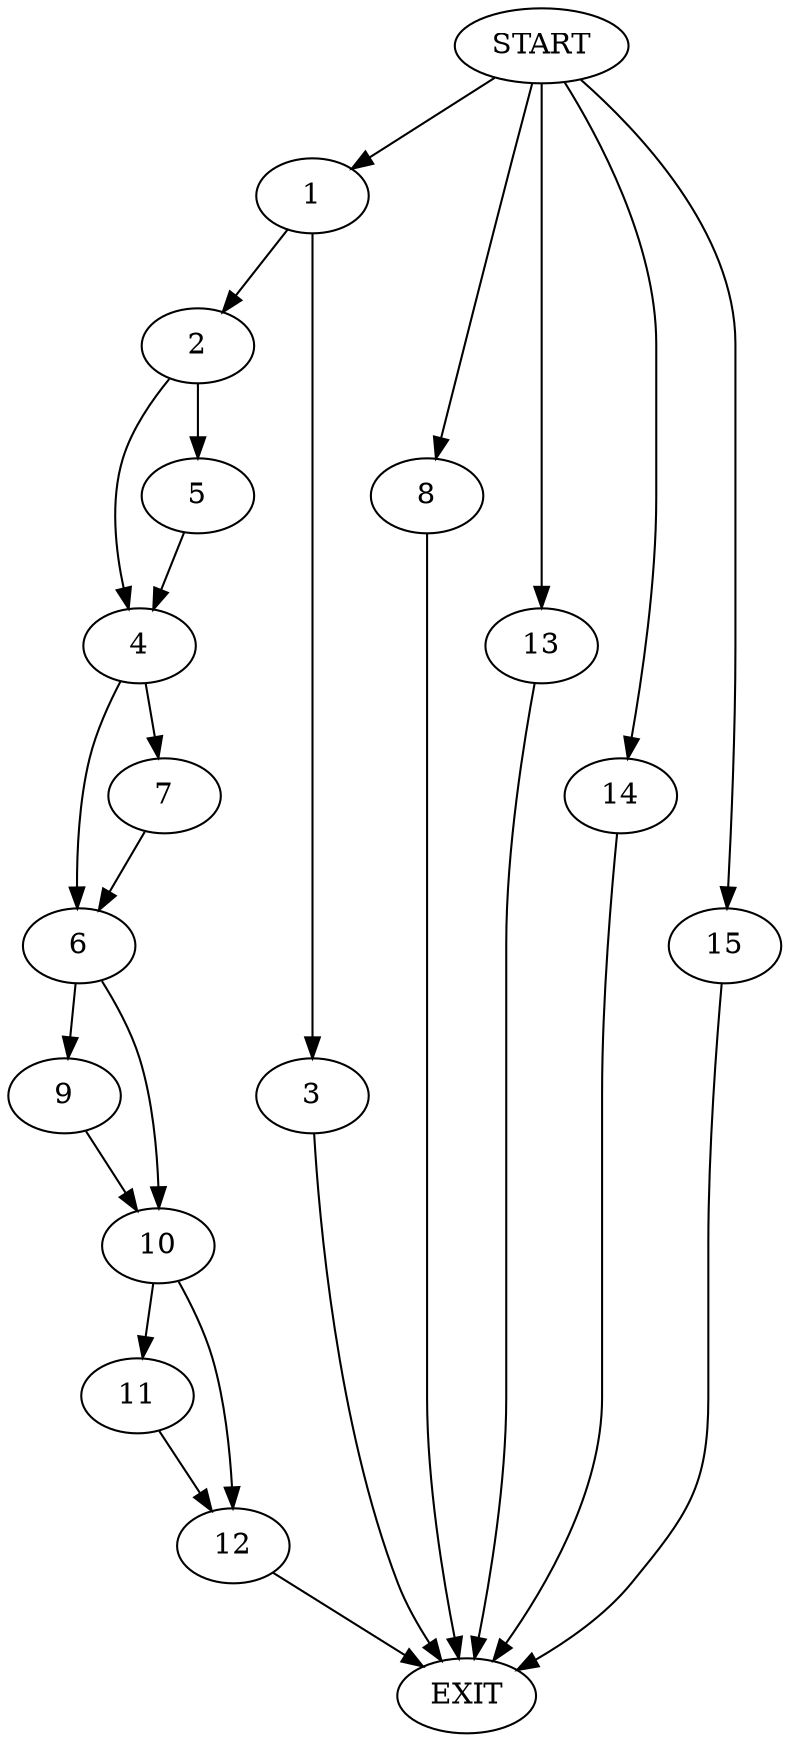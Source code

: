 digraph {
0 [label="START"]
16 [label="EXIT"]
0 -> 1
1 -> 2
1 -> 3
3 -> 16
2 -> 4
2 -> 5
5 -> 4
4 -> 6
4 -> 7
0 -> 8
8 -> 16
6 -> 9
6 -> 10
7 -> 6
10 -> 11
10 -> 12
9 -> 10
0 -> 13
13 -> 16
11 -> 12
12 -> 16
0 -> 14
14 -> 16
0 -> 15
15 -> 16
}
